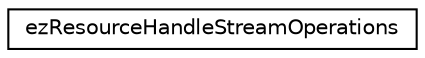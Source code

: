 digraph "Graphical Class Hierarchy"
{
 // LATEX_PDF_SIZE
  edge [fontname="Helvetica",fontsize="10",labelfontname="Helvetica",labelfontsize="10"];
  node [fontname="Helvetica",fontsize="10",shape=record];
  rankdir="LR";
  Node0 [label="ezResourceHandleStreamOperations",height=0.2,width=0.4,color="black", fillcolor="white", style="filled",URL="$d9/d63/classez_resource_handle_stream_operations.htm",tooltip=" "];
}
